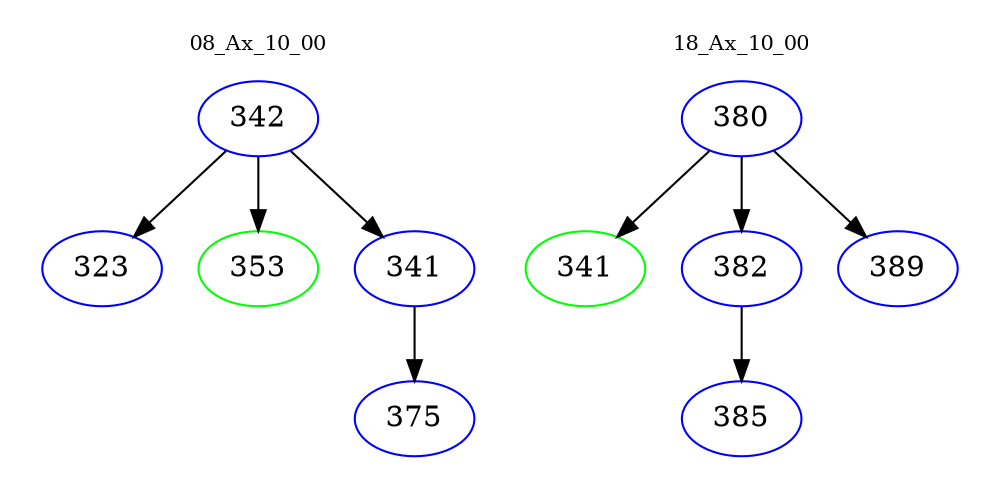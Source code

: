 digraph{
subgraph cluster_0 {
color = white
label = "08_Ax_10_00";
fontsize=10;
T0_342 [label="342", color="blue"]
T0_342 -> T0_323 [color="black"]
T0_323 [label="323", color="blue"]
T0_342 -> T0_353 [color="black"]
T0_353 [label="353", color="green"]
T0_342 -> T0_341 [color="black"]
T0_341 [label="341", color="blue"]
T0_341 -> T0_375 [color="black"]
T0_375 [label="375", color="blue"]
}
subgraph cluster_1 {
color = white
label = "18_Ax_10_00";
fontsize=10;
T1_380 [label="380", color="blue"]
T1_380 -> T1_341 [color="black"]
T1_341 [label="341", color="green"]
T1_380 -> T1_382 [color="black"]
T1_382 [label="382", color="blue"]
T1_382 -> T1_385 [color="black"]
T1_385 [label="385", color="blue"]
T1_380 -> T1_389 [color="black"]
T1_389 [label="389", color="blue"]
}
}
